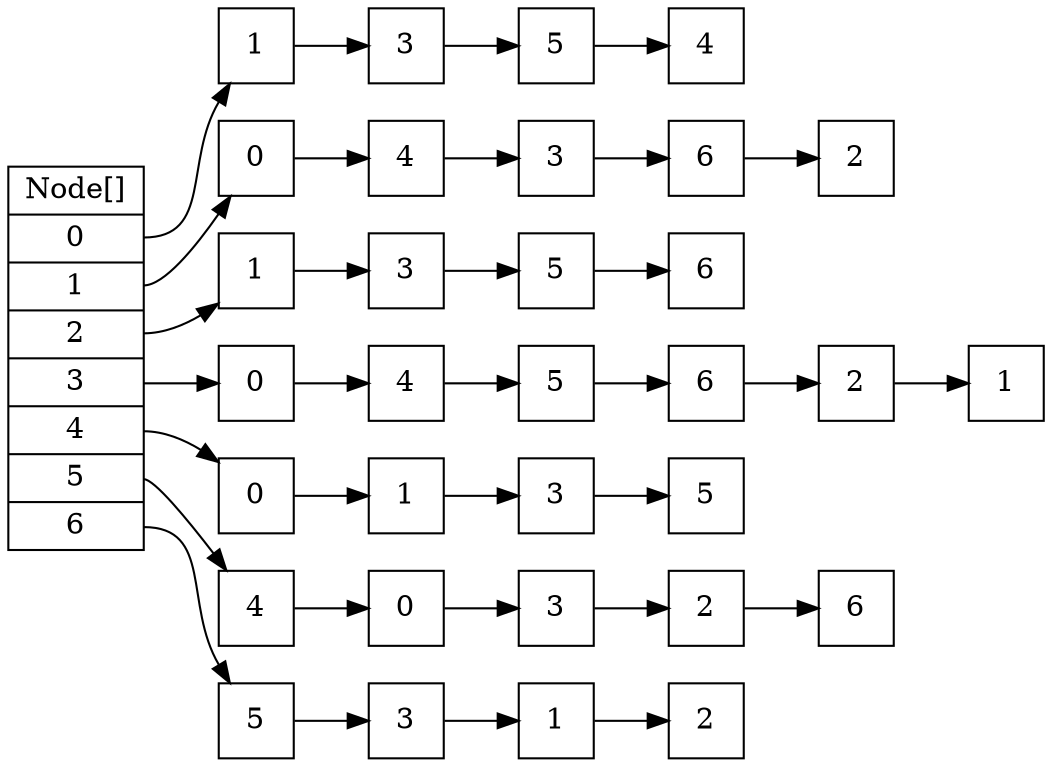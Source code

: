 digraph  {
	node [shape=record];
	rankdir = LR;
	nodes [label="Node[] |<0> 0 | <1> 1 |<2> 2 | <3> 3 |<4> 4 |<5> 5 |<6> 6"];

	node [shape=square];

	a0 [label="0"];
	a4 [label="4"];
	a3 [label="3"];
	a6 [label="6"];
	a2 [label="2"];

	b1 [label="1"];
	b3 [label="3"];
	b5 [label="5"];
	b6 [label="6"];

	c0 [label="0"];
	c1 [label="1"];
	c2 [label="2"];
	c4 [label="4"];
	c5 [label="5"];
	c6 [label="6"];

	d0 [label="0"];
	d1 [label="1"];
	d3 [label="3"];
	d5 [label="5"];

	e0 [label="0"];
	e2 [label="2"];
	e3 [label="3"];
	e4 [label="4"];
	e6 [label="6"];

	f1 [label="1"];
	f2 [label="2"];
	f3 [label="3"];
	f5 [label="5"];


	nodes:0 -> 1 -> 3 -> 5 -> 4
	nodes:1 -> a0 -> a4 -> a3 -> a6->a2
	nodes:2 -> b1->b3->b5->b6
	nodes:3 -> c0->c4->c5->c6->c2->c1
	nodes:4 -> d0->d1->d3->d5
	nodes:5 -> e4->e0->e3->e2->e6
	nodes:6 -> f5->f3->f1->f2
}
